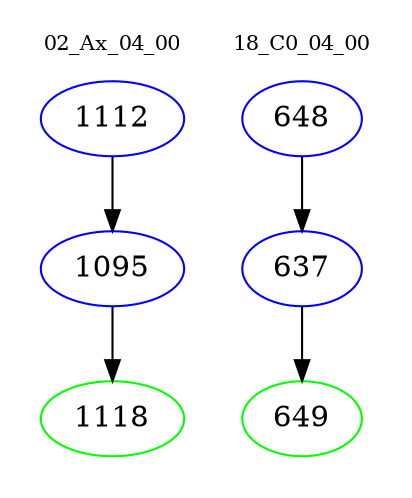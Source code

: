 digraph{
subgraph cluster_0 {
color = white
label = "02_Ax_04_00";
fontsize=10;
T0_1112 [label="1112", color="blue"]
T0_1112 -> T0_1095 [color="black"]
T0_1095 [label="1095", color="blue"]
T0_1095 -> T0_1118 [color="black"]
T0_1118 [label="1118", color="green"]
}
subgraph cluster_1 {
color = white
label = "18_C0_04_00";
fontsize=10;
T1_648 [label="648", color="blue"]
T1_648 -> T1_637 [color="black"]
T1_637 [label="637", color="blue"]
T1_637 -> T1_649 [color="black"]
T1_649 [label="649", color="green"]
}
}
